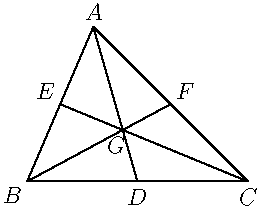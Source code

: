 
import geometry;

size(130);

pair A = (-2, 7);
label("$A$", A, N);
pair B = (-5, 0);
label("$B$", B, SW);
pair C = (5, 0);
label("$C$", C, S);

draw(A -- B -- C -- cycle);

pair D = midpoint(B -- C);
label("$D$", D, S);
pair E = midpoint(A -- B);
label("$E$", E, NW);
pair F = midpoint(A -- C);
label("$F$", F, NE);

draw(A -- D);
draw(B -- F);
draw(C -- E);

pair G = interp(A, D, 2/3);
label("$G$", G, SSW);
